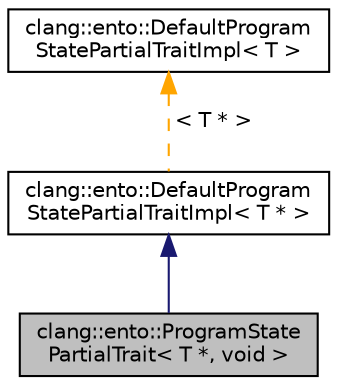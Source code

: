 digraph "clang::ento::ProgramStatePartialTrait&lt; T *, void &gt;"
{
 // LATEX_PDF_SIZE
  bgcolor="transparent";
  edge [fontname="Helvetica",fontsize="10",labelfontname="Helvetica",labelfontsize="10"];
  node [fontname="Helvetica",fontsize="10",shape=record];
  Node1 [label="clang::ento::ProgramState\lPartialTrait\< T *, void \>",height=0.2,width=0.4,color="black", fillcolor="grey75", style="filled", fontcolor="black",tooltip=" "];
  Node2 -> Node1 [dir="back",color="midnightblue",fontsize="10",style="solid",fontname="Helvetica"];
  Node2 [label="clang::ento::DefaultProgram\lStatePartialTraitImpl\< T * \>",height=0.2,width=0.4,color="black",URL="$structclang_1_1ento_1_1DefaultProgramStatePartialTraitImpl.html",tooltip=" "];
  Node3 -> Node2 [dir="back",color="orange",fontsize="10",style="dashed",label=" \< T * \>" ,fontname="Helvetica"];
  Node3 [label="clang::ento::DefaultProgram\lStatePartialTraitImpl\< T \>",height=0.2,width=0.4,color="black",URL="$structclang_1_1ento_1_1DefaultProgramStatePartialTraitImpl.html",tooltip=" "];
}
